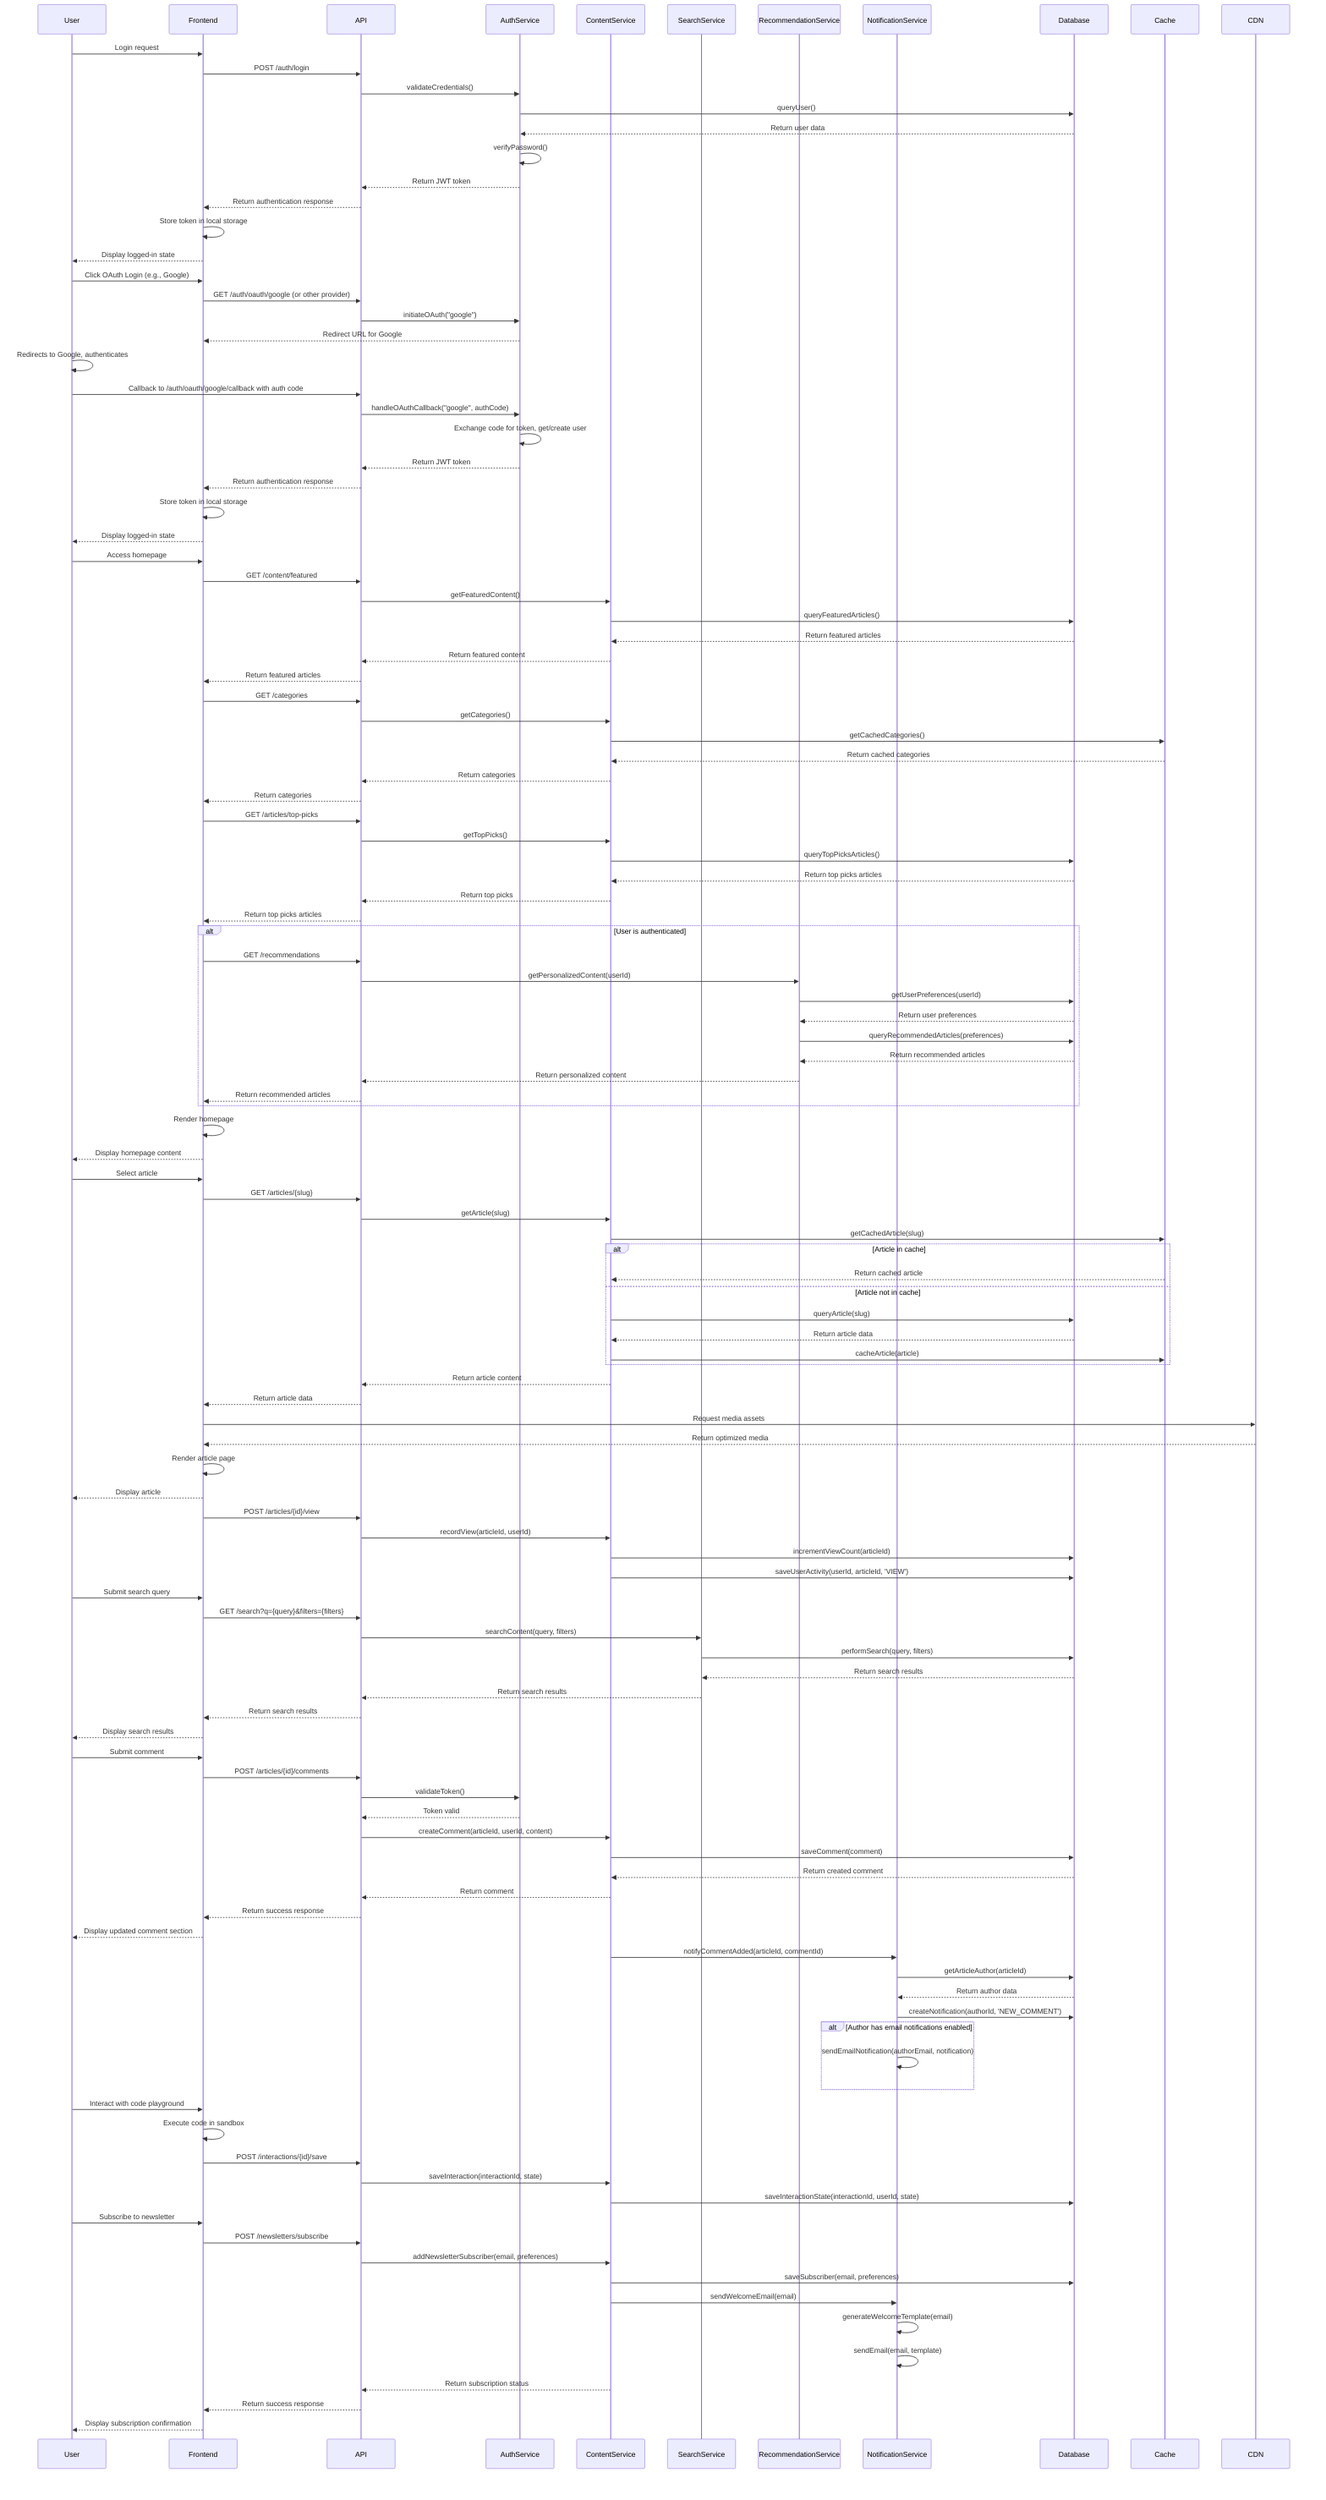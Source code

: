 sequenceDiagram
    participant User
    participant Frontend
    participant API
    participant AuthService
    participant ContentService
    participant SearchService
    participant RecommendationService
    participant NotificationService
    participant Database
    participant Cache
    participant CDN

    %% User Authentication Flow - Email/Password
    User->>Frontend: Login request
    Frontend->>API: POST /auth/login
    API->>AuthService: validateCredentials()
    AuthService->>Database: queryUser()
    Database-->>AuthService: Return user data
    AuthService->>AuthService: verifyPassword()
    AuthService-->>API: Return JWT token
    API-->>Frontend: Return authentication response
    Frontend->>Frontend: Store token in local storage
    Frontend-->>User: Display logged-in state

    %% User Authentication Flow - OAuth
    User->>Frontend: Click OAuth Login (e.g., Google)
    Frontend->>API: GET /auth/oauth/google (or other provider)
    API->>AuthService: initiateOAuth("google")
    AuthService-->>Frontend: Redirect URL for Google
    User->>User: Redirects to Google, authenticates
    User->>API: Callback to /auth/oauth/google/callback with auth code
    API->>AuthService: handleOAuthCallback("google", authCode)
    AuthService->>AuthService: Exchange code for token, get/create user
    AuthService-->>API: Return JWT token
    API-->>Frontend: Return authentication response
    Frontend->>Frontend: Store token in local storage
    Frontend-->>User: Display logged-in state

    %% Homepage Loading Flow
    User->>Frontend: Access homepage
    Frontend->>API: GET /content/featured
    API->>ContentService: getFeaturedContent()
    ContentService->>Database: queryFeaturedArticles()
    Database-->>ContentService: Return featured articles
    ContentService-->>API: Return featured content
    API-->>Frontend: Return featured articles
    Frontend->>API: GET /categories
    API->>ContentService: getCategories()
    ContentService->>Cache: getCachedCategories()
    Cache-->>ContentService: Return cached categories
    ContentService-->>API: Return categories
    API-->>Frontend: Return categories
    Frontend->>API: GET /articles/top-picks
    API->>ContentService: getTopPicks()
    ContentService->>Database: queryTopPicksArticles()
    Database-->>ContentService: Return top picks articles
    ContentService-->>API: Return top picks
    API-->>Frontend: Return top picks articles
    
    alt User is authenticated
        Frontend->>API: GET /recommendations
        API->>RecommendationService: getPersonalizedContent(userId)
        RecommendationService->>Database: getUserPreferences(userId)
        Database-->>RecommendationService: Return user preferences
        RecommendationService->>Database: queryRecommendedArticles(preferences)
        Database-->>RecommendationService: Return recommended articles
        RecommendationService-->>API: Return personalized content
        API-->>Frontend: Return recommended articles
    end
    
    Frontend->>Frontend: Render homepage
    Frontend-->>User: Display homepage content

    %% Article Reading Flow
    User->>Frontend: Select article
    Frontend->>API: GET /articles/{slug}
    API->>ContentService: getArticle(slug)
    ContentService->>Cache: getCachedArticle(slug)
    alt Article in cache
        Cache-->>ContentService: Return cached article
    else Article not in cache
        ContentService->>Database: queryArticle(slug)
        Database-->>ContentService: Return article data
        ContentService->>Cache: cacheArticle(article)
    end
    ContentService-->>API: Return article content
    API-->>Frontend: Return article data
    Frontend->>CDN: Request media assets
    CDN-->>Frontend: Return optimized media
    Frontend->>Frontend: Render article page
    Frontend-->>User: Display article
    Frontend->>API: POST /articles/{id}/view
    API->>ContentService: recordView(articleId, userId)
    ContentService->>Database: incrementViewCount(articleId)
    ContentService->>Database: saveUserActivity(userId, articleId, 'VIEW')

    %% Search Flow
    User->>Frontend: Submit search query
    Frontend->>API: GET /search?q={query}&filters={filters}
    API->>SearchService: searchContent(query, filters)
    SearchService->>Database: performSearch(query, filters)
    Database-->>SearchService: Return search results
    SearchService-->>API: Return search results
    API-->>Frontend: Return search results
    Frontend-->>User: Display search results

    %% Comment Submission Flow
    User->>Frontend: Submit comment
    Frontend->>API: POST /articles/{id}/comments
    API->>AuthService: validateToken()
    AuthService-->>API: Token valid
    API->>ContentService: createComment(articleId, userId, content)
    ContentService->>Database: saveComment(comment)
    Database-->>ContentService: Return created comment
    ContentService-->>API: Return comment
    API-->>Frontend: Return success response
    Frontend-->>User: Display updated comment section

    %% Article saves the comment and notifies author
    ContentService->>NotificationService: notifyCommentAdded(articleId, commentId)
    NotificationService->>Database: getArticleAuthor(articleId)
    Database-->>NotificationService: Return author data
    NotificationService->>Database: createNotification(authorId, 'NEW_COMMENT')
    alt Author has email notifications enabled
        NotificationService->>NotificationService: sendEmailNotification(authorEmail, notification)
    end

    %% Interactive Content Interaction
    User->>Frontend: Interact with code playground
    Frontend->>Frontend: Execute code in sandbox
    Frontend->>API: POST /interactions/{id}/save
    API->>ContentService: saveInteraction(interactionId, state)
    ContentService->>Database: saveInteractionState(interactionId, userId, state)

    %% Newsletter Subscription Flow
    User->>Frontend: Subscribe to newsletter
    Frontend->>API: POST /newsletters/subscribe
    API->>ContentService: addNewsletterSubscriber(email, preferences)
    ContentService->>Database: saveSubscriber(email, preferences)
    ContentService->>NotificationService: sendWelcomeEmail(email)
    NotificationService->>NotificationService: generateWelcomeTemplate(email)
    NotificationService->>NotificationService: sendEmail(email, template)
    ContentService-->>API: Return subscription status
    API-->>Frontend: Return success response
    Frontend-->>User: Display subscription confirmation